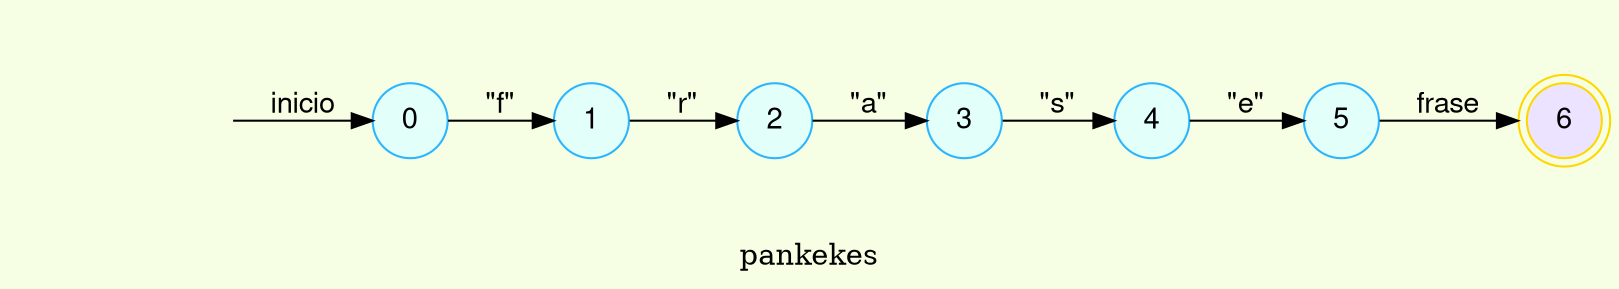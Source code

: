 digraph finite_state_machine {
	bgcolor = "#F6FFE3"
	node [fontname="Helvetica,Arial,sans-serif" ]
	edge [fontname="Helvetica,Arial,sans-serif"]
	rankdir=LR;
	node [shape = doublecircle, color = gold fillcolor="#EBE3FF" style =filled];
6;
	node [shape = circle, color = "#2CB5FF" fillcolor="#E3FFFA" style =filled];

	flechainicio [style=invis];
	flechainicio -> 0 [label="inicio"];
0->1[label = "\"f\""];
1->2[label = "\"r\""];
2->3[label = "\"a\""];
3->4[label = "\"s\""];
4->5[label = "\"e\""];
5->6[label = "frase"];
label= pankekes}